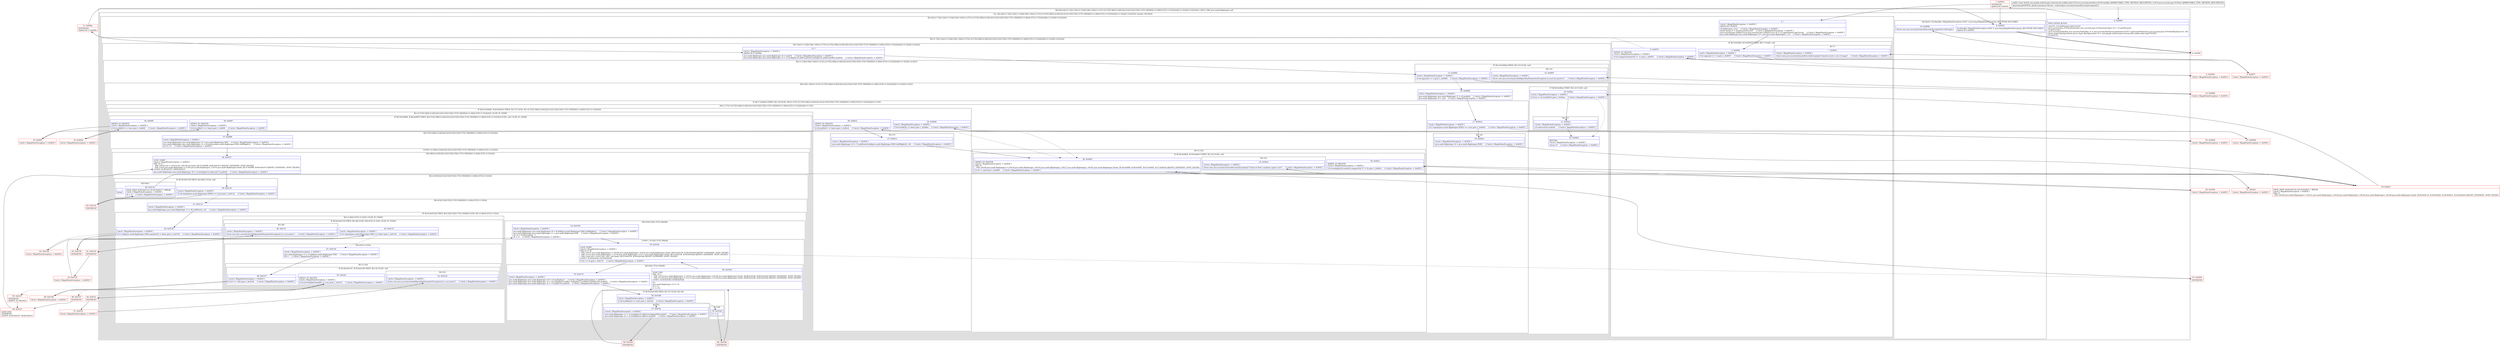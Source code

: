 digraph "CFG forcom.google.android.gms.internal.ads.zzdkq.zza(Ljava\/security\/interfaces\/ECPrivateKey;Ljava\/security\/spec\/ECPoint;)[B" {
subgraph cluster_Region_1472869219 {
label = "R(2:0|(2:2|(2:(1:7)|(2:12|(2:(1:15)|(4:16|(1:18)(2:(1:27)(1:(2:37|(2:38|(2:(2:40|1)|(2:41|(2:53|(3:55|(1:57)(1:59)|58))(1:(1:46)(2:47|(1:(1:52)))))))))|(1:(1:32)))|(1:21)|22)))))) | DECL_VAR: java.math.BigInteger null\l";
node [shape=record,color=blue];
Node_0 [shape=record,label="{0\:\ 0x0000|MTH_ENTER_BLOCK\l|zza(r14, r13.getParams().getCurve())\ljava.security.spec.ECParameterSpec java.security.spec.ECParameterSpec r0 = r13.getParams()\lr0.getCurve()\ljava.security.PublicKey java.security.PublicKey r2 = java.security.KeyFactory.getInstance(\"EC\").generatePublic(new java.security.spec.ECPublicKeySpec(r14, r0))\ljavax.crypto.KeyAgreement javax.crypto.KeyAgreement r0 = com.google.android.gms.internal.ads.zzdkw.zzhat.zzgt(\"ECDH\")\lr0.init(r13)\l}"];
subgraph cluster_TryCatchRegion_734182474 {
label = "Try: R(2:2|(2:(1:7)|(2:12|(2:(1:15)|(4:16|(1:18)(2:(1:27)(1:(2:37|(2:38|(2:(2:40|1)|(2:41|(2:53|(3:55|(1:57)(1:59)|58))(1:(1:46)(2:47|(1:(1:52)))))))))|(1:(1:32)))|(1:21)|22))))) catches: R(2:8|10)";
node [shape=record,color=blue];
subgraph cluster_Region_221023715 {
label = "R(2:2|(2:(1:7)|(2:12|(2:(1:15)|(4:16|(1:18)(2:(1:27)(1:(2:37|(2:38|(2:(2:40|1)|(2:41|(2:53|(3:55|(1:57)(1:59)|58))(1:(1:46)(2:47|(1:(1:52)))))))))|(1:(1:32)))|(1:21)|22)))))";
node [shape=record,color=blue];
Node_2 [shape=record,label="{2\:\ ?|Catch:\{ IllegalStateException \-\> 0x005f \}\lSplitter:B:1:0x0032\l|r0.doPhase(r2, true)     \/\/ Catch:\{ IllegalStateException \-\> 0x005f \}\lbyte[] byte[] r5 = r0.generateSecret()     \/\/ Catch:\{ IllegalStateException \-\> 0x005f \}\ljava.security.spec.EllipticCurve java.security.spec.EllipticCurve r0 = r13.getParams().getCurve()     \/\/ Catch:\{ IllegalStateException \-\> 0x005f \}\ljava.math.BigInteger java.math.BigInteger r2 = new java.math.BigInteger(1, r5)     \/\/ Catch:\{ IllegalStateException \-\> 0x005f \}\l}"];
subgraph cluster_Region_881784591 {
label = "R(2:(1:7)|(2:12|(2:(1:15)|(4:16|(1:18)(2:(1:27)(1:(2:37|(2:38|(2:(2:40|1)|(2:41|(2:53|(3:55|(1:57)(1:59)|58))(1:(1:46)(2:47|(1:(1:52)))))))))|(1:(1:32)))|(1:21)|22))))";
node [shape=record,color=blue];
subgraph cluster_IfRegion_1964503563 {
label = "IF [B:3:0x004b, B:5:0x0055] THEN: R(1:7) ELSE: null";
node [shape=record,color=blue];
Node_3 [shape=record,label="{3\:\ 0x004b|Catch:\{ IllegalStateException \-\> 0x005f \}\l|if (r2.signum() == \-1) goto L_0x0057     \/\/ Catch:\{ IllegalStateException \-\> 0x005f \}\l}"];
Node_5 [shape=record,label="{5\:\ 0x0055|ADDED_TO_REGION\lCatch:\{ IllegalStateException \-\> 0x005f \}\l|if (r2.compareTo(zza(r0)) != \-1) goto L_0x0057     \/\/ Catch:\{ IllegalStateException \-\> 0x005f \}\l}"];
subgraph cluster_Region_1545304151 {
label = "R(1:7)";
node [shape=record,color=blue];
Node_7 [shape=record,label="{7\:\ 0x005e|Catch:\{ IllegalStateException \-\> 0x005f \}\l|throw new java.security.GeneralSecurityException(\"shared secret is out of range\")     \/\/ Catch:\{ IllegalStateException \-\> 0x005f \}\l}"];
}
}
subgraph cluster_Region_1933612769 {
label = "R(2:12|(2:(1:15)|(4:16|(1:18)(2:(1:27)(1:(2:37|(2:38|(2:(2:40|1)|(2:41|(2:53|(3:55|(1:57)(1:59)|58))(1:(1:46)(2:47|(1:(1:52)))))))))|(1:(1:32)))|(1:21)|22)))";
node [shape=record,color=blue];
Node_12 [shape=record,label="{12\:\ ?|Catch:\{ IllegalStateException \-\> 0x005f \}\lSplitter:B:11:0x006a\l|java.math.BigInteger java.math.BigInteger r6 = zza(r0)     \/\/ Catch:\{ IllegalStateException \-\> 0x005f \}\ljava.math.BigInteger java.math.BigInteger r0 = r2.multiply(r2).add(r0.getA()).multiply(r2).add(r0.getB()).mod(r6)     \/\/ Catch:\{ IllegalStateException \-\> 0x005f \}\l}"];
subgraph cluster_Region_1867161935 {
label = "R(2:(1:15)|(4:16|(1:18)(2:(1:27)(1:(2:37|(2:38|(2:(2:40|1)|(2:41|(2:53|(3:55|(1:57)(1:59)|58))(1:(1:46)(2:47|(1:(1:52)))))))))|(1:(1:32)))|(1:21)|22))";
node [shape=record,color=blue];
subgraph cluster_IfRegion_443178751 {
label = "IF [B:13:0x008e] THEN: R(1:15) ELSE: null";
node [shape=record,color=blue];
Node_13 [shape=record,label="{13\:\ 0x008e|Catch:\{ IllegalStateException \-\> 0x005f \}\l|if (r6.signum() != 1) goto L_0x0090     \/\/ Catch:\{ IllegalStateException \-\> 0x005f \}\l}"];
subgraph cluster_Region_1364484096 {
label = "R(1:15)";
node [shape=record,color=blue];
Node_15 [shape=record,label="{15\:\ 0x0097|Catch:\{ IllegalStateException \-\> 0x005f \}\l|throw new java.security.InvalidAlgorithmParameterException(\"p must be positive\")     \/\/ Catch:\{ IllegalStateException \-\> 0x005f \}\l}"];
}
}
subgraph cluster_Region_585501714 {
label = "R(4:16|(1:18)(2:(1:27)(1:(2:37|(2:38|(2:(2:40|1)|(2:41|(2:53|(3:55|(1:57)(1:59)|58))(1:(1:46)(2:47|(1:(1:52)))))))))|(1:(1:32)))|(1:21)|22)";
node [shape=record,color=blue];
Node_16 [shape=record,label="{16\:\ 0x0098|Catch:\{ IllegalStateException \-\> 0x005f \}\l|java.math.BigInteger java.math.BigInteger r7 = r0.mod(r6)     \/\/ Catch:\{ IllegalStateException \-\> 0x005f \}\ljava.math.BigInteger r0 = null     \/\/ Catch:\{ IllegalStateException \-\> 0x005f \}\l}"];
subgraph cluster_IfRegion_2054545232 {
label = "IF [B:17:0x00a3] THEN: R(1:18) ELSE: R(2:(1:27)(1:(2:37|(2:38|(2:(2:40|1)|(2:41|(2:53|(3:55|(1:57)(1:59)|58))(1:(1:46)(2:47|(1:(1:52)))))))))|(1:(1:32)))";
node [shape=record,color=blue];
Node_17 [shape=record,label="{17\:\ 0x00a3|Catch:\{ IllegalStateException \-\> 0x005f \}\l|if (r7.equals(java.math.BigInteger.ZERO) == true) goto L_0x00a5     \/\/ Catch:\{ IllegalStateException \-\> 0x005f \}\l}"];
subgraph cluster_Region_763714144 {
label = "R(1:18)";
node [shape=record,color=blue];
Node_18 [shape=record,label="{18\:\ 0x00a5|Catch:\{ IllegalStateException \-\> 0x005f \}\l|java.math.BigInteger r0 = java.math.BigInteger.ZERO     \/\/ Catch:\{ IllegalStateException \-\> 0x005f \}\l}"];
}
subgraph cluster_Region_312595370 {
label = "R(2:(1:27)(1:(2:37|(2:38|(2:(2:40|1)|(2:41|(2:53|(3:55|(1:57)(1:59)|58))(1:(1:46)(2:47|(1:(1:52)))))))))|(1:(1:32)))";
node [shape=record,color=blue];
subgraph cluster_IfRegion_142497596 {
label = "IF [B:24:0x00bb, B:26:0x00c2] THEN: R(1:27) ELSE: R(1:(2:37|(2:38|(2:(2:40|1)|(2:41|(2:53|(3:55|(1:57)(1:59)|58))(1:(1:46)(2:47|(1:(1:52)))))))))";
node [shape=record,color=blue];
Node_24 [shape=record,label="{24\:\ 0x00bb|Catch:\{ IllegalStateException \-\> 0x005f \}\l|if (r6.testBit(0) != false) goto L_0x00bd     \/\/ Catch:\{ IllegalStateException \-\> 0x005f \}\l}"];
Node_26 [shape=record,label="{26\:\ 0x00c2|ADDED_TO_REGION\lCatch:\{ IllegalStateException \-\> 0x005f \}\l|if (r6.testBit(1) != false) goto L_0x00c4     \/\/ Catch:\{ IllegalStateException \-\> 0x005f \}\l}"];
subgraph cluster_Region_1119058834 {
label = "R(1:27)";
node [shape=record,color=blue];
Node_27 [shape=record,label="{27\:\ 0x00c4|Catch:\{ IllegalStateException \-\> 0x005f \}\l|java.math.BigInteger r0 = r7.modPow(r6.add(java.math.BigInteger.ONE).shiftRight(2), r6)     \/\/ Catch:\{ IllegalStateException \-\> 0x005f \}\l}"];
}
subgraph cluster_Region_360700009 {
label = "R(1:(2:37|(2:38|(2:(2:40|1)|(2:41|(2:53|(3:55|(1:57)(1:59)|58))(1:(1:46)(2:47|(1:(1:52))))))))) | ELSE_IF_CHAIN\l";
node [shape=record,color=blue];
subgraph cluster_IfRegion_900930235 {
label = "IF [B:34:0x00f0, B:36:0x00f7] THEN: R(2:37|(2:38|(2:(2:40|1)|(2:41|(2:53|(3:55|(1:57)(1:59)|58))(1:(1:46)(2:47|(1:(1:52)))))))) ELSE: null | ELSE_IF_CHAIN\l";
node [shape=record,color=blue];
Node_34 [shape=record,label="{34\:\ 0x00f0|ADDED_TO_REGION\lCatch:\{ IllegalStateException \-\> 0x005f \}\l|if (r6.testBit(0) == true) goto L_0x00f2     \/\/ Catch:\{ IllegalStateException \-\> 0x005f \}\l}"];
Node_36 [shape=record,label="{36\:\ 0x00f7|ADDED_TO_REGION\lCatch:\{ IllegalStateException \-\> 0x005f \}\l|if (r6.testBit(1) == false) goto L_0x00f9     \/\/ Catch:\{ IllegalStateException \-\> 0x005f \}\l}"];
subgraph cluster_Region_2112239444 {
label = "R(2:37|(2:38|(2:(2:40|1)|(2:41|(2:53|(3:55|(1:57)(1:59)|58))(1:(1:46)(2:47|(1:(1:52))))))))";
node [shape=record,color=blue];
Node_37 [shape=record,label="{37\:\ 0x00f9|Catch:\{ IllegalStateException \-\> 0x005f \}\l|java.math.BigInteger java.math.BigInteger r3 = java.math.BigInteger.ONE     \/\/ Catch:\{ IllegalStateException \-\> 0x005f \}\ljava.math.BigInteger java.math.BigInteger r2 = r6.subtract(java.math.BigInteger.ONE).shiftRight(1)     \/\/ Catch:\{ IllegalStateException \-\> 0x005f \}\lint r0 = 0     \/\/ Catch:\{ IllegalStateException \-\> 0x005f \}\l}"];
subgraph cluster_LoopRegion_788878160 {
label = "LOOP:0: (2:38|(2:(2:40|1)|(2:41|(2:53|(3:55|(1:57)(1:59)|58))(1:(1:46)(2:47|(1:(1:52)))))))";
node [shape=record,color=blue];
subgraph cluster_Region_131811427 {
label = "R(2:38|(2:(2:40|1)|(2:41|(2:53|(3:55|(1:57)(1:59)|58))(1:(1:46)(2:47|(1:(1:52)))))))";
node [shape=record,color=blue];
Node_38 [shape=record,label="{38\:\ 0x0107|LOOP_START\lCatch:\{ IllegalStateException \-\> 0x005f \}\lPHI: r0 r3 \l  PHI: (r0v20 int) = (r0v19 int), (r0v38 int) binds: [B:37:0x00f9, B:60:0x0107] A[DONT_GENERATE, DONT_INLINE]\l  PHI: (r3v9 java.math.BigInteger) = (r3v8 java.math.BigInteger), (r3v10 java.math.BigInteger) binds: [B:37:0x00f9, B:60:0x0107] A[DONT_GENERATE, DONT_INLINE]\lLOOP:0: B:38:0x0107\-\>B:60:0x0107\l|java.math.BigInteger java.math.BigInteger r8 = r3.multiply(r3).subtract(r7).mod(r6)     \/\/ Catch:\{ IllegalStateException \-\> 0x005f \}\l}"];
subgraph cluster_Region_1570992848 {
label = "R(2:(2:40|1)|(2:41|(2:53|(3:55|(1:57)(1:59)|58))(1:(1:46)(2:47|(1:(1:52))))))";
node [shape=record,color=blue];
subgraph cluster_IfRegion_1424347131 {
label = "IF [B:39:0x0119] THEN: R(2:40|1) ELSE: null";
node [shape=record,color=blue];
Node_39 [shape=record,label="{39\:\ 0x0119|Catch:\{ IllegalStateException \-\> 0x005f \}\l|if (r8.equals(java.math.BigInteger.ZERO) == true) goto L_0x011b     \/\/ Catch:\{ IllegalStateException \-\> 0x005f \}\l}"];
subgraph cluster_Region_1112297355 {
label = "R(2:40|1)";
node [shape=record,color=blue];
Node_40 [shape=record,label="{40\:\ 0x011b|EDGE_INSN: B:40:0x011b\-\>B:19:0x00a7 ?: BREAK  \lCatch:\{ IllegalStateException \-\> 0x005f \}\l|r0 = r3     \/\/ Catch:\{ IllegalStateException \-\> 0x005f \}\l}"];
Node_InsnContainer_1090766413 [shape=record,label="{|break\l}"];
}
}
subgraph cluster_Region_1584258273 {
label = "R(2:41|(2:53|(3:55|(1:57)(1:59)|58))(1:(1:46)(2:47|(1:(1:52)))))";
node [shape=record,color=blue];
Node_41 [shape=record,label="{41\:\ 0x011d|Catch:\{ IllegalStateException \-\> 0x005f \}\l|java.math.BigInteger java.math.BigInteger r1 = r8.modPow(r2, r6)     \/\/ Catch:\{ IllegalStateException \-\> 0x005f \}\l}"];
subgraph cluster_IfRegion_1931899733 {
label = "IF [B:42:0x012b] THEN: R(2:53|(3:55|(1:57)(1:59)|58)) ELSE: R(1:(1:46)(2:47|(1:(1:52))))";
node [shape=record,color=blue];
Node_42 [shape=record,label="{42\:\ 0x012b|Catch:\{ IllegalStateException \-\> 0x005f \}\l|if (r1.add(java.math.BigInteger.ONE).equals(r6) != false) goto L_0x0159     \/\/ Catch:\{ IllegalStateException \-\> 0x005f \}\l}"];
subgraph cluster_Region_1060550386 {
label = "R(2:53|(3:55|(1:57)(1:59)|58))";
node [shape=record,color=blue];
Node_53 [shape=record,label="{53\:\ 0x0159|Catch:\{ IllegalStateException \-\> 0x005f \}\l|java.math.BigInteger java.math.BigInteger r9 = r6.add(java.math.BigInteger.ONE).shiftRight(1)     \/\/ Catch:\{ IllegalStateException \-\> 0x005f \}\ljava.math.BigInteger java.math.BigInteger r1 = java.math.BigInteger.ONE     \/\/ Catch:\{ IllegalStateException \-\> 0x005f \}\lint r4 = r9.bitLength() \- 2\lr0 = r3     \/\/ Catch:\{ IllegalStateException \-\> 0x005f \}\l}"];
subgraph cluster_LoopRegion_1506131198 {
label = "LOOP:1: (3:55|(1:57)(1:59)|58)";
node [shape=record,color=blue];
Node_54 [shape=record,label="{54\:\ 0x016e|LOOP_START\lCatch:\{ IllegalStateException \-\> 0x005f \}\lPHI: r0 r1 r4 \l  PHI: (r0v27 java.math.BigInteger) = (r0v26 java.math.BigInteger), (r0v33 java.math.BigInteger) binds: [B:53:0x0159, B:58:0x01b6] A[DONT_GENERATE, DONT_INLINE]\l  PHI: (r1v10 java.math.BigInteger) = (r1v9 java.math.BigInteger), (r1v17 java.math.BigInteger) binds: [B:53:0x0159, B:58:0x01b6] A[DONT_GENERATE, DONT_INLINE]\l  PHI: (r4v6 int) = (r4v5 int), (r4v7 int) binds: [B:53:0x0159, B:58:0x01b6] A[DONT_GENERATE, DONT_INLINE]\lLOOP:1: B:54:0x016e\-\>B:58:0x01b6\l|if (r4 \>= 0) goto L_0x0170     \/\/ Catch:\{ IllegalStateException \-\> 0x005f \}\l}"];
subgraph cluster_Region_1660123431 {
label = "R(3:55|(1:57)(1:59)|58)";
node [shape=record,color=blue];
Node_55 [shape=record,label="{55\:\ 0x0170|Catch:\{ IllegalStateException \-\> 0x005f \}\l|java.math.BigInteger java.math.BigInteger r10 = r0.multiply(r1)     \/\/ Catch:\{ IllegalStateException \-\> 0x005f \}\ljava.math.BigInteger java.math.BigInteger r2 = r0.multiply(r0).add(r1.multiply(r1).mod(r6).multiply(r8)).mod(r6)     \/\/ Catch:\{ IllegalStateException \-\> 0x005f \}\ljava.math.BigInteger java.math.BigInteger r0 = r10.add(r10).mod(r6)     \/\/ Catch:\{ IllegalStateException \-\> 0x005f \}\l}"];
subgraph cluster_IfRegion_39637218 {
label = "IF [B:56:0x0198] THEN: R(1:57) ELSE: R(1:59)";
node [shape=record,color=blue];
Node_56 [shape=record,label="{56\:\ 0x0198|Catch:\{ IllegalStateException \-\> 0x005f \}\l|if (r9.testBit(r4) == true) goto L_0x019a     \/\/ Catch:\{ IllegalStateException \-\> 0x005f \}\l}"];
subgraph cluster_Region_1380526924 {
label = "R(1:57)";
node [shape=record,color=blue];
Node_57 [shape=record,label="{57\:\ 0x019a|Catch:\{ IllegalStateException \-\> 0x005f \}\l|java.math.BigInteger r1 = r2.multiply(r3).add(r0.multiply(r8)).mod(r6)     \/\/ Catch:\{ IllegalStateException \-\> 0x005f \}\ljava.math.BigInteger r0 = r3.multiply(r0).add(r2).mod(r6)     \/\/ Catch:\{ IllegalStateException \-\> 0x005f \}\l}"];
}
subgraph cluster_Region_589638186 {
label = "R(1:59)";
node [shape=record,color=blue];
Node_59 [shape=record,label="{59\:\ 0x01bd|r1 = r2\l}"];
}
}
Node_58 [shape=record,label="{58\:\ 0x01b6|LOOP_END\lPHI: r0 r1 \l  PHI: (r0v32 java.math.BigInteger) = (r0v31 java.math.BigInteger), (r0v36 java.math.BigInteger) binds: [B:68:0x01b6, B:69:0x01b6] A[DONT_GENERATE, DONT_INLINE]\l  PHI: (r1v16 java.math.BigInteger) = (r1v15 java.math.BigInteger), (r1v20 java.math.BigInteger) binds: [B:68:0x01b6, B:69:0x01b6] A[DONT_GENERATE, DONT_INLINE]\lLOOP:1: B:54:0x016e\-\>B:58:0x01b6\l|r4\-\-\ljava.math.BigInteger r12 = r0\lr0 = r1\lr1 = r12\l}"];
}
}
}
subgraph cluster_Region_718598804 {
label = "R(1:(1:46)(2:47|(1:(1:52)))) | ELSE_IF_CHAIN\l";
node [shape=record,color=blue];
subgraph cluster_IfRegion_1395968349 {
label = "IF [B:44:0x0133] THEN: R(1:46) ELSE: R(2:47|(1:(1:52))) | ELSE_IF_CHAIN\l";
node [shape=record,color=blue];
Node_44 [shape=record,label="{44\:\ 0x0133|Catch:\{ IllegalStateException \-\> 0x005f \}\l|if (r1.equals(java.math.BigInteger.ONE) == false) goto L_0x0135     \/\/ Catch:\{ IllegalStateException \-\> 0x005f \}\l}"];
subgraph cluster_Region_802073421 {
label = "R(1:46)";
node [shape=record,color=blue];
Node_46 [shape=record,label="{46\:\ 0x013c|Catch:\{ IllegalStateException \-\> 0x005f \}\l|throw new java.security.InvalidAlgorithmParameterException(\"p is not prime\")     \/\/ Catch:\{ IllegalStateException \-\> 0x005f \}\l}"];
}
subgraph cluster_Region_1953887977 {
label = "R(2:47|(1:(1:52)))";
node [shape=record,color=blue];
Node_47 [shape=record,label="{47\:\ 0x013d|Catch:\{ IllegalStateException \-\> 0x005f \}\l|java.math.BigInteger r3 = r3.add(java.math.BigInteger.ONE)     \/\/ Catch:\{ IllegalStateException \-\> 0x005f \}\lr0++     \/\/ Catch:\{ IllegalStateException \-\> 0x005f \}\l}"];
subgraph cluster_Region_1774021014 {
label = "R(1:(1:52))";
node [shape=record,color=blue];
subgraph cluster_IfRegion_313869963 {
label = "IF [B:48:0x0147, B:50:0x014f] THEN: R(1:52) ELSE: null";
node [shape=record,color=blue];
Node_48 [shape=record,label="{48\:\ 0x0147|Catch:\{ IllegalStateException \-\> 0x005f \}\l|if (r0 == 128) goto L_0x0149     \/\/ Catch:\{ IllegalStateException \-\> 0x005f \}\l}"];
Node_50 [shape=record,label="{50\:\ 0x014f|ADDED_TO_REGION\lCatch:\{ IllegalStateException \-\> 0x005f \}\l|if (r6.isProbablePrime(80) != true) goto L_0x0151     \/\/ Catch:\{ IllegalStateException \-\> 0x005f \}\l}"];
subgraph cluster_Region_911473474 {
label = "R(1:52)";
node [shape=record,color=blue];
Node_52 [shape=record,label="{52\:\ 0x0158|Catch:\{ IllegalStateException \-\> 0x005f \}\l|throw new java.security.InvalidAlgorithmParameterException(\"p is not prime\")     \/\/ Catch:\{ IllegalStateException \-\> 0x005f \}\l}"];
}
}
}
}
}
}
}
}
}
}
}
}
}
}
}
subgraph cluster_Region_991887182 {
label = "R(1:(1:32))";
node [shape=record,color=blue];
subgraph cluster_IfRegion_415163145 {
label = "IF [B:28:0x00d3, B:30:0x00e1] THEN: R(1:32) ELSE: null";
node [shape=record,color=blue];
Node_28 [shape=record,label="{28\:\ 0x00d3|ADDED_TO_REGION\lCatch:\{ IllegalStateException \-\> 0x005f \}\lPHI: r0 \l  PHI: (r0v40 java.math.BigInteger) = (r0v16 java.math.BigInteger), (r0v16 java.math.BigInteger), (r0v27 java.math.BigInteger), (r0v45 java.math.BigInteger) binds: [B:34:0x00f0, B:36:0x00f7, B:67:0x00d3, B:27:0x00c4] A[DONT_GENERATE, DONT_INLINE]\l|if (r0 != null) goto L_0x00d5     \/\/ Catch:\{ IllegalStateException \-\> 0x005f \}\l}"];
Node_30 [shape=record,label="{30\:\ 0x00e1|ADDED_TO_REGION\lCatch:\{ IllegalStateException \-\> 0x005f \}\l|if (r0.multiply(r0).mod(r6).compareTo(r7) != 0) goto L_0x00e3     \/\/ Catch:\{ IllegalStateException \-\> 0x005f \}\l}"];
subgraph cluster_Region_1641070499 {
label = "R(1:32)";
node [shape=record,color=blue];
Node_32 [shape=record,label="{32\:\ 0x00ea|Catch:\{ IllegalStateException \-\> 0x005f \}\l|throw new java.security.GeneralSecurityException(\"Could not find a modular square root\")     \/\/ Catch:\{ IllegalStateException \-\> 0x005f \}\l}"];
}
}
}
}
}
subgraph cluster_IfRegion_539894499 {
label = "IF [B:20:0x00ac] THEN: R(1:21) ELSE: null";
node [shape=record,color=blue];
Node_20 [shape=record,label="{20\:\ 0x00ac|Catch:\{ IllegalStateException \-\> 0x005f \}\l|if (true != r0.testBit(0)) goto L_0x00ae     \/\/ Catch:\{ IllegalStateException \-\> 0x005f \}\l}"];
subgraph cluster_Region_1635617656 {
label = "R(1:21)";
node [shape=record,color=blue];
Node_21 [shape=record,label="{21\:\ 0x00ae|Catch:\{ IllegalStateException \-\> 0x005f \}\l|r6.subtract(r0).mod(r6)     \/\/ Catch:\{ IllegalStateException \-\> 0x005f \}\l}"];
}
}
Node_22 [shape=record,label="{22\:\ 0x00b5|RETURN\lCatch:\{ IllegalStateException \-\> 0x005f \}\l|return r5     \/\/ Catch:\{ IllegalStateException \-\> 0x005f \}\l}"];
}
}
}
}
}
subgraph cluster_Region_1671662550 {
label = "R(2:8|10) | ExcHandler: IllegalStateException (r0v8 'e' java.lang.IllegalStateException A[CUSTOM_DECLARE])\l";
node [shape=record,color=blue];
Node_8 [shape=record,label="{8\:\ 0x005f|ExcHandler: IllegalStateException (r0v8 'e' java.lang.IllegalStateException A[CUSTOM_DECLARE])\lSplitter:B:1:0x0032\l}"];
Node_10 [shape=record,label="{10\:\ 0x0069|throw new java.security.GeneralSecurityException(r0.toString())\l}"];
}
}
}
subgraph cluster_Region_1671662550 {
label = "R(2:8|10) | ExcHandler: IllegalStateException (r0v8 'e' java.lang.IllegalStateException A[CUSTOM_DECLARE])\l";
node [shape=record,color=blue];
Node_8 [shape=record,label="{8\:\ 0x005f|ExcHandler: IllegalStateException (r0v8 'e' java.lang.IllegalStateException A[CUSTOM_DECLARE])\lSplitter:B:1:0x0032\l}"];
Node_10 [shape=record,label="{10\:\ 0x0069|throw new java.security.GeneralSecurityException(r0.toString())\l}"];
}
Node_1 [shape=record,color=red,label="{1\:\ 0x0032|SYNTHETIC\lSplitter:B:1:0x0032\l}"];
Node_4 [shape=record,color=red,label="{4\:\ 0x004d|Catch:\{ IllegalStateException \-\> 0x005f \}\l}"];
Node_6 [shape=record,color=red,label="{6\:\ 0x0057|Catch:\{ IllegalStateException \-\> 0x005f \}\l}"];
Node_9 [shape=record,color=red,label="{9\:\ 0x0060}"];
Node_11 [shape=record,color=red,label="{11\:\ 0x006a|SYNTHETIC\lSplitter:B:11:0x006a\l}"];
Node_14 [shape=record,color=red,label="{14\:\ 0x0090|Catch:\{ IllegalStateException \-\> 0x005f \}\l}"];
Node_19 [shape=record,color=red,label="{19\:\ 0x00a7|EDGE_INSN: B:40:0x011b\-\>B:19:0x00a7 ?: BREAK  \lCatch:\{ IllegalStateException \-\> 0x005f \}\lPHI: r0 \l  PHI: (r0v46 java.math.BigInteger) = (r0v21 java.math.BigInteger), (r0v40 java.math.BigInteger), (r0v40 java.math.BigInteger), (r0v48 java.math.BigInteger) binds: [B:40:0x011b, B:28:0x00d3, B:30:0x00e1, B:18:0x00a5] A[DONT_GENERATE, DONT_INLINE]\l}"];
Node_23 [shape=record,color=red,label="{23\:\ 0x00b6|Catch:\{ IllegalStateException \-\> 0x005f \}\l}"];
Node_25 [shape=record,color=red,label="{25\:\ 0x00bd|Catch:\{ IllegalStateException \-\> 0x005f \}\l}"];
Node_29 [shape=record,color=red,label="{29\:\ 0x00d5|Catch:\{ IllegalStateException \-\> 0x005f \}\l}"];
Node_31 [shape=record,color=red,label="{31\:\ 0x00e3|Catch:\{ IllegalStateException \-\> 0x005f \}\l}"];
Node_33 [shape=record,color=red,label="{33\:\ 0x00eb|Catch:\{ IllegalStateException \-\> 0x005f \}\l}"];
Node_35 [shape=record,color=red,label="{35\:\ 0x00f2|Catch:\{ IllegalStateException \-\> 0x005f \}\l}"];
Node_43 [shape=record,color=red,label="{43\:\ 0x012d|Catch:\{ IllegalStateException \-\> 0x005f \}\l}"];
Node_45 [shape=record,color=red,label="{45\:\ 0x0135|Catch:\{ IllegalStateException \-\> 0x005f \}\l}"];
Node_49 [shape=record,color=red,label="{49\:\ 0x0149|Catch:\{ IllegalStateException \-\> 0x005f \}\l}"];
Node_51 [shape=record,color=red,label="{51\:\ 0x0151|Catch:\{ IllegalStateException \-\> 0x005f \}\l}"];
Node_60 [shape=record,color=red,label="{60\:\ 0x0107|LOOP_END\lSYNTHETIC\lLOOP:0: B:38:0x0107\-\>B:60:0x0107\l}"];
Node_61 [shape=record,color=red,label="{61\:\ 0x0135|SYNTHETIC\l}"];
Node_62 [shape=record,color=red,label="{62\:\ 0x011b|SYNTHETIC\l}"];
Node_63 [shape=record,color=red,label="{63\:\ 0x0159|SYNTHETIC\l}"];
Node_64 [shape=record,color=red,label="{64\:\ 0x0151|SYNTHETIC\l}"];
Node_65 [shape=record,color=red,label="{65\:\ 0x0107|SYNTHETIC\lADDED_TO_REGION\l}"];
Node_66 [shape=record,color=red,label="{66\:\ 0x0107|SYNTHETIC\l}"];
Node_67 [shape=record,color=red,label="{67\:\ 0x00d3|SYNTHETIC\l}"];
Node_68 [shape=record,color=red,label="{68\:\ 0x01b6|SYNTHETIC\l}"];
Node_69 [shape=record,color=red,label="{69\:\ 0x01b6|SYNTHETIC\l}"];
MethodNode[shape=record,label="{public static byte[] com.google.android.gms.internal.ads.zzdkq.zza((r13v0 java.security.interfaces.ECPrivateKey A[IMMUTABLE_TYPE, METHOD_ARGUMENT]), (r14v0 java.security.spec.ECPoint A[IMMUTABLE_TYPE, METHOD_ARGUMENT]))  | Annotation[SYSTEM, dalvik.annotation.Throws, \{value=[java.security.GeneralSecurityException]\}]\l}"];
MethodNode -> Node_0;
Node_0 -> Node_1;
Node_2 -> Node_3;
Node_3 -> Node_4[style=dashed];
Node_3 -> Node_6;
Node_5 -> Node_6;
Node_5 -> Node_11[style=dashed];
Node_12 -> Node_13;
Node_13 -> Node_14;
Node_13 -> Node_16[style=dashed];
Node_16 -> Node_17;
Node_17 -> Node_18;
Node_17 -> Node_23[style=dashed];
Node_18 -> Node_19;
Node_24 -> Node_25;
Node_24 -> Node_33[style=dashed];
Node_26 -> Node_27;
Node_26 -> Node_33[style=dashed];
Node_27 -> Node_28;
Node_34 -> Node_28[style=dashed];
Node_34 -> Node_35;
Node_36 -> Node_28[style=dashed];
Node_36 -> Node_37;
Node_37 -> Node_38;
Node_38 -> Node_39;
Node_39 -> Node_41[style=dashed];
Node_39 -> Node_62;
Node_40 -> Node_19;
Node_41 -> Node_42;
Node_42 -> Node_43[style=dashed];
Node_42 -> Node_63;
Node_53 -> Node_54;
Node_54 -> Node_55;
Node_54 -> Node_67[style=dashed];
Node_55 -> Node_56;
Node_56 -> Node_57;
Node_56 -> Node_59[style=dashed];
Node_57 -> Node_69;
Node_59 -> Node_68;
Node_58 -> Node_54;
Node_44 -> Node_47[style=dashed];
Node_44 -> Node_61;
Node_47 -> Node_48;
Node_48 -> Node_49;
Node_48 -> Node_65[style=dashed];
Node_50 -> Node_64;
Node_50 -> Node_66[style=dashed];
Node_28 -> Node_19[style=dashed];
Node_28 -> Node_29;
Node_30 -> Node_19[style=dashed];
Node_30 -> Node_31;
Node_20 -> Node_21;
Node_20 -> Node_22[style=dashed];
Node_21 -> Node_22;
Node_8 -> Node_9;
Node_8 -> Node_9;
Node_1 -> Node_2;
Node_1 -> Node_8;
Node_4 -> Node_5;
Node_6 -> Node_7;
Node_9 -> Node_10;
Node_11 -> Node_12;
Node_11 -> Node_8;
Node_14 -> Node_15;
Node_19 -> Node_20;
Node_23 -> Node_24;
Node_25 -> Node_26;
Node_29 -> Node_30;
Node_31 -> Node_32;
Node_33 -> Node_34;
Node_35 -> Node_36;
Node_43 -> Node_44;
Node_45 -> Node_46;
Node_49 -> Node_50;
Node_51 -> Node_52;
Node_60 -> Node_38;
Node_61 -> Node_45;
Node_62 -> Node_40;
Node_63 -> Node_53;
Node_64 -> Node_51;
Node_65 -> Node_60;
Node_66 -> Node_60;
Node_67 -> Node_28;
Node_68 -> Node_58;
Node_69 -> Node_58;
}

